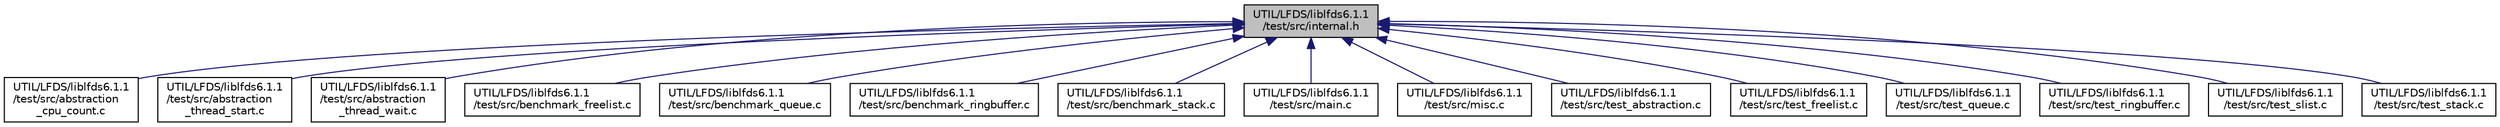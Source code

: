 digraph "UTIL/LFDS/liblfds6.1.1/test/src/internal.h"
{
 // LATEX_PDF_SIZE
  edge [fontname="Helvetica",fontsize="10",labelfontname="Helvetica",labelfontsize="10"];
  node [fontname="Helvetica",fontsize="10",shape=record];
  Node1 [label="UTIL/LFDS/liblfds6.1.1\l/test/src/internal.h",height=0.2,width=0.4,color="black", fillcolor="grey75", style="filled", fontcolor="black",tooltip=" "];
  Node1 -> Node2 [dir="back",color="midnightblue",fontsize="10",style="solid",fontname="Helvetica"];
  Node2 [label="UTIL/LFDS/liblfds6.1.1\l/test/src/abstraction\l_cpu_count.c",height=0.2,width=0.4,color="black", fillcolor="white", style="filled",URL="$abstraction__cpu__count_8c.html",tooltip=" "];
  Node1 -> Node3 [dir="back",color="midnightblue",fontsize="10",style="solid",fontname="Helvetica"];
  Node3 [label="UTIL/LFDS/liblfds6.1.1\l/test/src/abstraction\l_thread_start.c",height=0.2,width=0.4,color="black", fillcolor="white", style="filled",URL="$abstraction__thread__start_8c.html",tooltip=" "];
  Node1 -> Node4 [dir="back",color="midnightblue",fontsize="10",style="solid",fontname="Helvetica"];
  Node4 [label="UTIL/LFDS/liblfds6.1.1\l/test/src/abstraction\l_thread_wait.c",height=0.2,width=0.4,color="black", fillcolor="white", style="filled",URL="$abstraction__thread__wait_8c.html",tooltip=" "];
  Node1 -> Node5 [dir="back",color="midnightblue",fontsize="10",style="solid",fontname="Helvetica"];
  Node5 [label="UTIL/LFDS/liblfds6.1.1\l/test/src/benchmark_freelist.c",height=0.2,width=0.4,color="black", fillcolor="white", style="filled",URL="$benchmark__freelist_8c.html",tooltip=" "];
  Node1 -> Node6 [dir="back",color="midnightblue",fontsize="10",style="solid",fontname="Helvetica"];
  Node6 [label="UTIL/LFDS/liblfds6.1.1\l/test/src/benchmark_queue.c",height=0.2,width=0.4,color="black", fillcolor="white", style="filled",URL="$benchmark__queue_8c.html",tooltip=" "];
  Node1 -> Node7 [dir="back",color="midnightblue",fontsize="10",style="solid",fontname="Helvetica"];
  Node7 [label="UTIL/LFDS/liblfds6.1.1\l/test/src/benchmark_ringbuffer.c",height=0.2,width=0.4,color="black", fillcolor="white", style="filled",URL="$benchmark__ringbuffer_8c.html",tooltip=" "];
  Node1 -> Node8 [dir="back",color="midnightblue",fontsize="10",style="solid",fontname="Helvetica"];
  Node8 [label="UTIL/LFDS/liblfds6.1.1\l/test/src/benchmark_stack.c",height=0.2,width=0.4,color="black", fillcolor="white", style="filled",URL="$benchmark__stack_8c.html",tooltip=" "];
  Node1 -> Node9 [dir="back",color="midnightblue",fontsize="10",style="solid",fontname="Helvetica"];
  Node9 [label="UTIL/LFDS/liblfds6.1.1\l/test/src/main.c",height=0.2,width=0.4,color="black", fillcolor="white", style="filled",URL="$UTIL_2LFDS_2liblfds6_81_81_2test_2src_2main_8c.html",tooltip=" "];
  Node1 -> Node10 [dir="back",color="midnightblue",fontsize="10",style="solid",fontname="Helvetica"];
  Node10 [label="UTIL/LFDS/liblfds6.1.1\l/test/src/misc.c",height=0.2,width=0.4,color="black", fillcolor="white", style="filled",URL="$liblfds6_81_81_2test_2src_2misc_8c.html",tooltip=" "];
  Node1 -> Node11 [dir="back",color="midnightblue",fontsize="10",style="solid",fontname="Helvetica"];
  Node11 [label="UTIL/LFDS/liblfds6.1.1\l/test/src/test_abstraction.c",height=0.2,width=0.4,color="black", fillcolor="white", style="filled",URL="$test__abstraction_8c.html",tooltip=" "];
  Node1 -> Node12 [dir="back",color="midnightblue",fontsize="10",style="solid",fontname="Helvetica"];
  Node12 [label="UTIL/LFDS/liblfds6.1.1\l/test/src/test_freelist.c",height=0.2,width=0.4,color="black", fillcolor="white", style="filled",URL="$test__freelist_8c.html",tooltip=" "];
  Node1 -> Node13 [dir="back",color="midnightblue",fontsize="10",style="solid",fontname="Helvetica"];
  Node13 [label="UTIL/LFDS/liblfds6.1.1\l/test/src/test_queue.c",height=0.2,width=0.4,color="black", fillcolor="white", style="filled",URL="$test__queue_8c.html",tooltip=" "];
  Node1 -> Node14 [dir="back",color="midnightblue",fontsize="10",style="solid",fontname="Helvetica"];
  Node14 [label="UTIL/LFDS/liblfds6.1.1\l/test/src/test_ringbuffer.c",height=0.2,width=0.4,color="black", fillcolor="white", style="filled",URL="$test__ringbuffer_8c.html",tooltip=" "];
  Node1 -> Node15 [dir="back",color="midnightblue",fontsize="10",style="solid",fontname="Helvetica"];
  Node15 [label="UTIL/LFDS/liblfds6.1.1\l/test/src/test_slist.c",height=0.2,width=0.4,color="black", fillcolor="white", style="filled",URL="$test__slist_8c.html",tooltip=" "];
  Node1 -> Node16 [dir="back",color="midnightblue",fontsize="10",style="solid",fontname="Helvetica"];
  Node16 [label="UTIL/LFDS/liblfds6.1.1\l/test/src/test_stack.c",height=0.2,width=0.4,color="black", fillcolor="white", style="filled",URL="$test__stack_8c.html",tooltip=" "];
}
